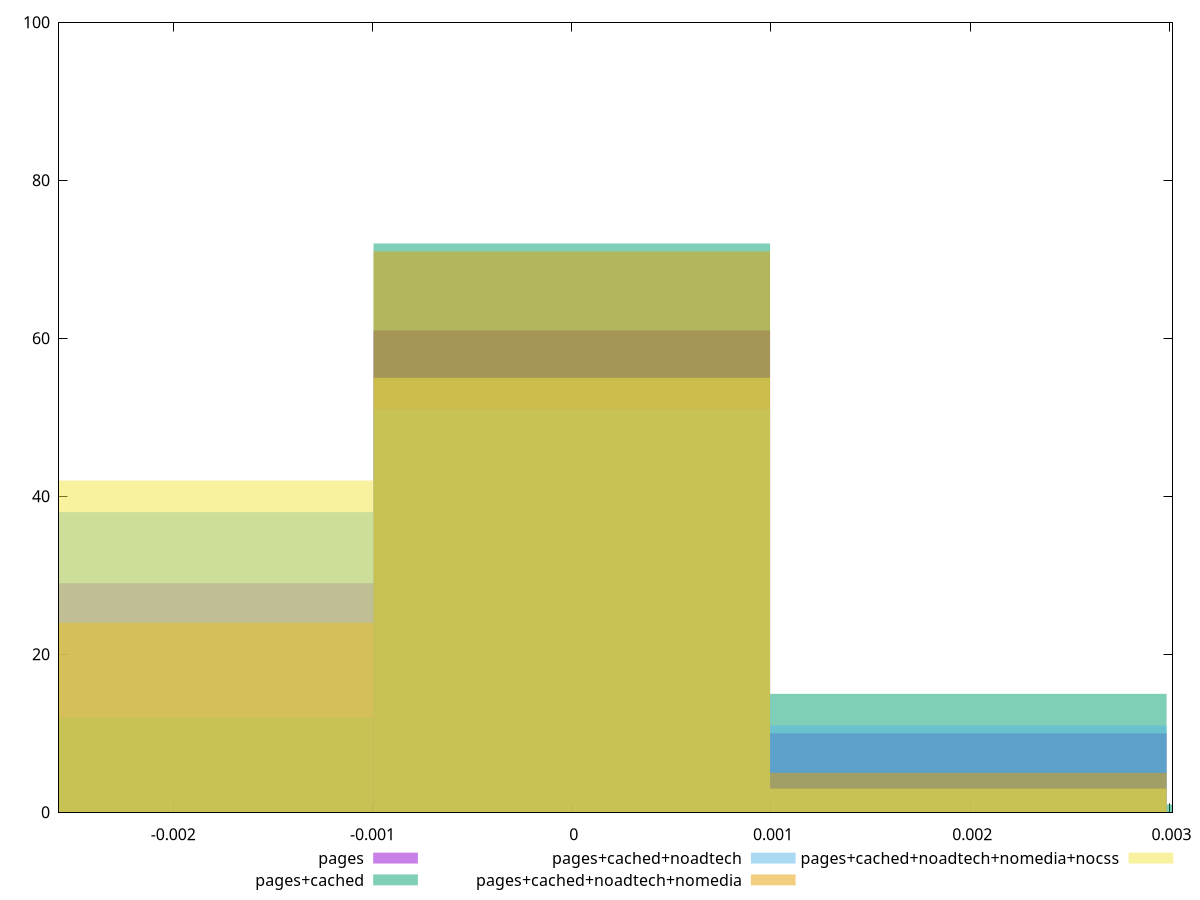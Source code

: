 reset

$pages <<EOF
0 61
-0.001990466261967591 29
0.001990466261967591 10
EOF

$pagesCached <<EOF
0 72
0.001990466261967591 15
-0.001990466261967591 12
0.003980932523935182 1
EOF

$pagesCachedNoadtech <<EOF
0 51
0.001990466261967591 11
-0.001990466261967591 38
EOF

$pagesCachedNoadtechNomedia <<EOF
0 71
-0.001990466261967591 24
0.001990466261967591 5
EOF

$pagesCachedNoadtechNomediaNocss <<EOF
0 55
-0.001990466261967591 42
0.001990466261967591 3
EOF

set key outside below
set boxwidth 0.001990466261967591
set xrange [-0.0025741208050773018:0.003015429375235656]
set yrange [0:100]
set trange [0:100]
set style fill transparent solid 0.5 noborder
set terminal svg size 640, 530 enhanced background rgb 'white'
set output "report_00026_2021-02-22T21:38:55.199Z/meta/pScore-difference/comparison/histogram/all_raw.svg"

plot $pages title "pages" with boxes, \
     $pagesCached title "pages+cached" with boxes, \
     $pagesCachedNoadtech title "pages+cached+noadtech" with boxes, \
     $pagesCachedNoadtechNomedia title "pages+cached+noadtech+nomedia" with boxes, \
     $pagesCachedNoadtechNomediaNocss title "pages+cached+noadtech+nomedia+nocss" with boxes

reset
